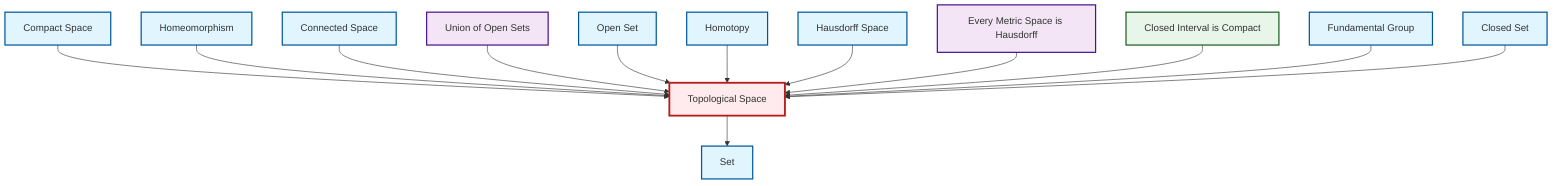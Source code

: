 graph TD
    classDef definition fill:#e1f5fe,stroke:#01579b,stroke-width:2px
    classDef theorem fill:#f3e5f5,stroke:#4a148c,stroke-width:2px
    classDef axiom fill:#fff3e0,stroke:#e65100,stroke-width:2px
    classDef example fill:#e8f5e9,stroke:#1b5e20,stroke-width:2px
    classDef current fill:#ffebee,stroke:#b71c1c,stroke-width:3px
    thm-metric-hausdorff["Every Metric Space is Hausdorff"]:::theorem
    def-compact["Compact Space"]:::definition
    def-hausdorff["Hausdorff Space"]:::definition
    def-homeomorphism["Homeomorphism"]:::definition
    def-open-set["Open Set"]:::definition
    thm-union-open-sets["Union of Open Sets"]:::theorem
    ex-closed-interval-compact["Closed Interval is Compact"]:::example
    def-closed-set["Closed Set"]:::definition
    def-connected["Connected Space"]:::definition
    def-homotopy["Homotopy"]:::definition
    def-topological-space["Topological Space"]:::definition
    def-set["Set"]:::definition
    def-fundamental-group["Fundamental Group"]:::definition
    def-compact --> def-topological-space
    def-homeomorphism --> def-topological-space
    def-connected --> def-topological-space
    thm-union-open-sets --> def-topological-space
    def-open-set --> def-topological-space
    def-topological-space --> def-set
    def-homotopy --> def-topological-space
    def-hausdorff --> def-topological-space
    thm-metric-hausdorff --> def-topological-space
    ex-closed-interval-compact --> def-topological-space
    def-fundamental-group --> def-topological-space
    def-closed-set --> def-topological-space
    class def-topological-space current
